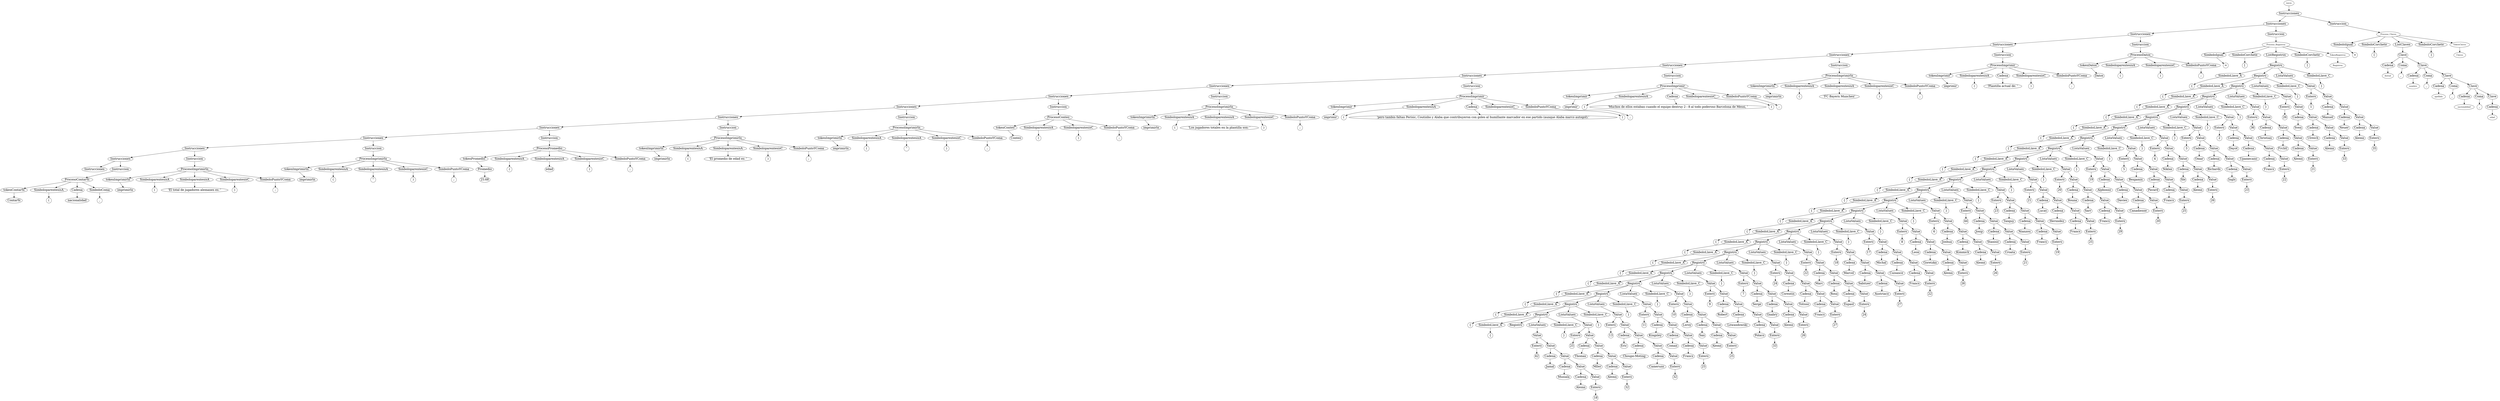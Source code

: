 digraph Arbol{
{
node [margin=0 fontsize=20 width=0.5 style=filleed]
Instrucciones0[label="Instrucciones"]
Instrucciones1[label="Instrucciones"]
Instruccion1[label="Instruccion"]
Simboloigual0[label="SimboloIgual"]
igual0[label="="]
SimboloCorchete0[label="SimboloCorchete"]
CorcheteA0[label="["]
ListClaves0[label="ListClaves"]
Clave0[label="Clave"]
Cadena0[label="Cadena"]
SimboloComa0[label="Coma"]
Coma0[label=","]
Clave1[label="Clave"]
Cadena1[label="Cadena"]
SimboloComa1[label="Coma"]
Coma1[label=","]
Clave2[label="Clave"]
Cadena2[label="Cadena"]
SimboloComa2[label="Coma"]
Coma2[label=","]
Clave3[label="Clave"]
Cadena3[label="Cadena"]
SimboloComa3[label="Coma"]
Coma3[label=","]
Clave4[label="Clave"]
Cadena4[label="Cadena"]
SimboloCorchete1[label="SimboloCorchete"]
CorcheteC1[label="]"]
Instrucciones2[label="Instrucciones"]
Instruccion2[label="Instruccion"]
Simboloigual1[label="SimboloIgual"]
igual1[label="="]
SimboloCorchete2[label="SimboloCorchete"]
CorcheteA2[label="["]
ListRegistros0[label="ListRegistros"]
Registro0[label="Registro"]
SimbolollaveA0[label="SimboloLlave_A"]
llaveA0[label="{"]
Registro1[label="Registro"]
listValues0[label="ListaValues"]
Value0[label="Value"]
Entero0[label="Entero"]
NumE0[label="1"]
Value1[label="Value"]
Cadena5[label="Cadena"]
CadenaTexto5[label="Manuel"]
Value2[label="Value"]
Cadena6[label="Cadena"]
CadenaTexto6[label="Neuer"]
Value3[label="Value"]
Cadena7[label="Cadena"]
CadenaTexto7[label="Alemn"]
Value4[label="Value"]
Entero1[label="Entero"]
NumE1[label="35"]
SimbolollaveC1[label="SimboloLlave_C"]
llaveC1[label="}"]
SimbolollaveA2[label="SimboloLlave_A"]
llaveA2[label="{"]
Registro2[label="Registro"]
listValues1[label="ListaValues"]
Value5[label="Value"]
Entero2[label="Entero"]
NumE2[label="26"]
Value6[label="Value"]
Cadena8[label="Cadena"]
CadenaTexto8[label="Sven"]
Value7[label="Value"]
Cadena9[label="Cadena"]
CadenaTexto9[label="Ulreich"]
Value8[label="Value"]
Cadena10[label="Cadena"]
CadenaTexto10[label="Alemn"]
Value9[label="Value"]
Entero3[label="Entero"]
NumE3[label="33"]
SimbolollaveC3[label="SimboloLlave_C"]
llaveC3[label="}"]
SimbolollaveA4[label="SimboloLlave_A"]
llaveA4[label="{"]
Registro3[label="Registro"]
listValues2[label="ListaValues"]
Value10[label="Value"]
Entero4[label="Entero"]
NumE4[label="36"]
Value11[label="Value"]
Cadena11[label="Cadena"]
CadenaTexto11[label="Christian"]
Value12[label="Value"]
Cadena12[label="Cadena"]
CadenaTexto12[label="Frchtl"]
Value13[label="Value"]
Cadena13[label="Cadena"]
CadenaTexto13[label="Alemn"]
Value14[label="Value"]
Entero5[label="Entero"]
NumE5[label="21"]
SimbolollaveC5[label="SimboloLlave_C"]
llaveC5[label="}"]
SimbolollaveA6[label="SimboloLlave_A"]
llaveA6[label="{"]
Registro4[label="Registro"]
listValues3[label="ListaValues"]
Value15[label="Value"]
Entero6[label="Entero"]
NumE6[label="2"]
Value16[label="Value"]
Cadena14[label="Cadena"]
CadenaTexto14[label="Dayot"]
Value17[label="Value"]
Cadena15[label="Cadena"]
CadenaTexto15[label="Upamecano"]
Value18[label="Value"]
Cadena16[label="Cadena"]
CadenaTexto16[label="Francs"]
Value19[label="Value"]
Entero7[label="Entero"]
NumE7[label="22"]
SimbolollaveC7[label="SimboloLlave_C"]
llaveC7[label="}"]
SimbolollaveA8[label="SimboloLlave_A"]
llaveA8[label="{"]
Registro5[label="Registro"]
listValues4[label="ListaValues"]
Value20[label="Value"]
Entero8[label="Entero"]
NumE8[label="3"]
Value21[label="Value"]
Cadena17[label="Cadena"]
CadenaTexto17[label="Omar"]
Value22[label="Value"]
Cadena18[label="Cadena"]
CadenaTexto18[label="Richards"]
Value23[label="Value"]
Cadena19[label="Cadena"]
CadenaTexto19[label="Ingls"]
Value24[label="Value"]
Entero9[label="Entero"]
NumE9[label="23"]
SimbolollaveC9[label="SimboloLlave_C"]
llaveC9[label="}"]
SimbolollaveA10[label="SimboloLlave_A"]
llaveA10[label="{"]
Registro6[label="Registro"]
listValues5[label="ListaValues"]
Value25[label="Value"]
Entero10[label="Entero"]
NumE10[label="4"]
Value26[label="Value"]
Cadena20[label="Cadena"]
CadenaTexto20[label="Niklas"]
Value27[label="Value"]
Cadena21[label="Cadena"]
CadenaTexto21[label="Sle"]
Value28[label="Value"]
Cadena22[label="Cadena"]
CadenaTexto22[label="Alemn"]
Value29[label="Value"]
Entero11[label="Entero"]
NumE11[label="26"]
SimbolollaveC11[label="SimboloLlave_C"]
llaveC11[label="}"]
SimbolollaveA12[label="SimboloLlave_A"]
llaveA12[label="{"]
Registro7[label="Registro"]
listValues6[label="ListaValues"]
Value30[label="Value"]
Entero12[label="Entero"]
NumE12[label="5"]
Value31[label="Value"]
Cadena23[label="Cadena"]
CadenaTexto23[label="Benjamin"]
Value32[label="Value"]
Cadena24[label="Cadena"]
CadenaTexto24[label="Pavard"]
Value33[label="Value"]
Cadena25[label="Cadena"]
CadenaTexto25[label="Francs"]
Value34[label="Value"]
Entero13[label="Entero"]
NumE13[label="25"]
SimbolollaveC13[label="SimboloLlave_C"]
llaveC13[label="}"]
SimbolollaveA14[label="SimboloLlave_A"]
llaveA14[label="{"]
Registro8[label="Registro"]
listValues7[label="ListaValues"]
Value35[label="Value"]
Entero14[label="Entero"]
NumE14[label="19"]
Value36[label="Value"]
Cadena26[label="Cadena"]
CadenaTexto26[label="Alphonso"]
Value37[label="Value"]
Cadena27[label="Cadena"]
CadenaTexto27[label="Davies"]
Value38[label="Value"]
Cadena28[label="Cadena"]
CadenaTexto28[label="Canadiense"]
Value39[label="Value"]
Entero15[label="Entero"]
NumE15[label="20"]
SimbolollaveC15[label="SimboloLlave_C"]
llaveC15[label="}"]
SimbolollaveA16[label="SimboloLlave_A"]
llaveA16[label="{"]
Registro9[label="Registro"]
listValues8[label="ListaValues"]
Value40[label="Value"]
Entero16[label="Entero"]
NumE16[label="20"]
Value41[label="Value"]
Cadena29[label="Cadena"]
CadenaTexto29[label="Bouna"]
Value42[label="Value"]
Cadena30[label="Cadena"]
CadenaTexto30[label="Sarr"]
Value43[label="Value"]
Cadena31[label="Cadena"]
CadenaTexto31[label="Francs"]
Value44[label="Value"]
Entero17[label="Entero"]
NumE17[label="29"]
SimbolollaveC17[label="SimboloLlave_C"]
llaveC17[label="}"]
SimbolollaveA18[label="SimboloLlave_A"]
llaveA18[label="{"]
Registro10[label="Registro"]
listValues9[label="ListaValues"]
Value45[label="Value"]
Entero18[label="Entero"]
NumE18[label="21"]
Value46[label="Value"]
Cadena32[label="Cadena"]
CadenaTexto32[label="Lucas"]
Value47[label="Value"]
Cadena33[label="Cadena"]
CadenaTexto33[label="Hernndez"]
Value48[label="Value"]
Cadena34[label="Cadena"]
CadenaTexto34[label="Francs"]
Value49[label="Value"]
Entero19[label="Entero"]
NumE19[label="25"]
SimbolollaveC19[label="SimboloLlave_C"]
llaveC19[label="}"]
SimbolollaveA20[label="SimboloLlave_A"]
llaveA20[label="{"]
Registro11[label="Registro"]
listValues10[label="ListaValues"]
Value50[label="Value"]
Entero20[label="Entero"]
NumE20[label="23"]
Value51[label="Value"]
Cadena35[label="Cadena"]
CadenaTexto35[label="Tanguy"]
Value52[label="Value"]
Cadena36[label="Cadena"]
CadenaTexto36[label="Nianzou"]
Value53[label="Value"]
Cadena37[label="Cadena"]
CadenaTexto37[label="Francs"]
Value54[label="Value"]
Entero21[label="Entero"]
NumE21[label="19"]
SimbolollaveC21[label="SimboloLlave_C"]
llaveC21[label="}"]
SimbolollaveA22[label="SimboloLlave_A"]
llaveA22[label="{"]
Registro12[label="Registro"]
listValues11[label="ListaValues"]
Value55[label="Value"]
Entero22[label="Entero"]
NumE22[label="44"]
Value56[label="Value"]
Cadena38[label="Cadena"]
CadenaTexto38[label="Josip"]
Value57[label="Value"]
Cadena39[label="Cadena"]
CadenaTexto39[label="Stanisic"]
Value58[label="Value"]
Cadena40[label="Cadena"]
CadenaTexto40[label="Croata"]
Value59[label="Value"]
Entero23[label="Entero"]
NumE23[label="21"]
SimbolollaveC23[label="SimboloLlave_C"]
llaveC23[label="}"]
SimbolollaveA24[label="SimboloLlave_A"]
llaveA24[label="{"]
Registro13[label="Registro"]
listValues12[label="ListaValues"]
Value60[label="Value"]
Entero24[label="Entero"]
NumE24[label="6"]
Value61[label="Value"]
Cadena41[label="Cadena"]
CadenaTexto41[label="Joshua"]
Value62[label="Value"]
Cadena42[label="Cadena"]
CadenaTexto42[label="Kimmich"]
Value63[label="Value"]
Cadena43[label="Cadena"]
CadenaTexto43[label="Alemn"]
Value64[label="Value"]
Entero25[label="Entero"]
NumE25[label="26"]
SimbolollaveC25[label="SimboloLlave_C"]
llaveC25[label="}"]
SimbolollaveA26[label="SimboloLlave_A"]
llaveA26[label="{"]
Registro14[label="Registro"]
listValues13[label="ListaValues"]
Value65[label="Value"]
Entero26[label="Entero"]
NumE26[label="8"]
Value66[label="Value"]
Cadena44[label="Cadena"]
CadenaTexto44[label="Leon"]
Value67[label="Value"]
Cadena45[label="Cadena"]
CadenaTexto45[label="Goretzka"]
Value68[label="Value"]
Cadena46[label="Cadena"]
CadenaTexto46[label="Alemn"]
Value69[label="Value"]
Entero27[label="Entero"]
NumE27[label="26"]
SimbolollaveC27[label="SimboloLlave_C"]
llaveC27[label="}"]
SimbolollaveA28[label="SimboloLlave_A"]
llaveA28[label="{"]
Registro15[label="Registro"]
listValues14[label="ListaValues"]
Value70[label="Value"]
Entero28[label="Entero"]
NumE28[label="17"]
Value71[label="Value"]
Cadena47[label="Cadena"]
CadenaTexto47[label="Michal"]
Value72[label="Value"]
Cadena48[label="Cadena"]
CadenaTexto48[label="Cuisance"]
Value73[label="Value"]
Cadena49[label="Cadena"]
CadenaTexto49[label="Francs"]
Value74[label="Value"]
Entero29[label="Entero"]
NumE29[label="22"]
SimbolollaveC29[label="SimboloLlave_C"]
llaveC29[label="}"]
SimbolollaveA30[label="SimboloLlave_A"]
llaveA30[label="{"]
Registro16[label="Registro"]
listValues15[label="ListaValues"]
Value75[label="Value"]
Entero30[label="Entero"]
NumE30[label="18"]
Value76[label="Value"]
Cadena50[label="Cadena"]
CadenaTexto50[label="Marcel"]
Value77[label="Value"]
Cadena51[label="Cadena"]
CadenaTexto51[label="Sabitzer"]
Value78[label="Value"]
Cadena52[label="Cadena"]
CadenaTexto52[label="Austriaco"]
Value79[label="Value"]
Entero31[label="Entero"]
NumE31[label="27"]
SimbolollaveC31[label="SimboloLlave_C"]
llaveC31[label="}"]
SimbolollaveA32[label="SimboloLlave_A"]
llaveA32[label="{"]
Registro17[label="Registro"]
listValues16[label="ListaValues"]
Value80[label="Value"]
Entero32[label="Entero"]
NumE32[label="22"]
Value81[label="Value"]
Cadena53[label="Cadena"]
CadenaTexto53[label="Marc"]
Value82[label="Value"]
Cadena54[label="Cadena"]
CadenaTexto54[label="Rosa"]
Value83[label="Value"]
Cadena55[label="Cadena"]
CadenaTexto55[label="Espaol"]
Value84[label="Value"]
Entero33[label="Entero"]
NumE33[label="24"]
SimbolollaveC33[label="SimboloLlave_C"]
llaveC33[label="}"]
SimbolollaveA34[label="SimboloLlave_A"]
llaveA34[label="{"]
Registro18[label="Registro"]
listValues17[label="ListaValues"]
Value85[label="Value"]
Entero34[label="Entero"]
NumE34[label="24"]
Value86[label="Value"]
Cadena56[label="Cadena"]
CadenaTexto56[label="Corentin"]
Value87[label="Value"]
Cadena57[label="Cadena"]
CadenaTexto57[label="Tolisso"]
Value88[label="Value"]
Cadena58[label="Cadena"]
CadenaTexto58[label="Francs"]
Value89[label="Value"]
Entero35[label="Entero"]
NumE35[label="27"]
SimbolollaveC35[label="SimboloLlave_C"]
llaveC35[label="}"]
SimbolollaveA36[label="SimboloLlave_A"]
llaveA36[label="{"]
Registro19[label="Registro"]
listValues18[label="ListaValues"]
Value90[label="Value"]
Entero36[label="Entero"]
NumE36[label="7"]
Value91[label="Value"]
Cadena59[label="Cadena"]
CadenaTexto59[label="Serge"]
Value92[label="Value"]
Cadena60[label="Cadena"]
CadenaTexto60[label="Gnabry"]
Value93[label="Value"]
Cadena61[label="Cadena"]
CadenaTexto61[label="Alemn"]
Value94[label="Value"]
Entero37[label="Entero"]
NumE37[label="26"]
SimbolollaveC37[label="SimboloLlave_C"]
llaveC37[label="}"]
SimbolollaveA38[label="SimboloLlave_A"]
llaveA38[label="{"]
Registro20[label="Registro"]
listValues19[label="ListaValues"]
Value95[label="Value"]
Entero38[label="Entero"]
NumE38[label="9"]
Value96[label="Value"]
Cadena62[label="Cadena"]
CadenaTexto62[label="Robert"]
Value97[label="Value"]
Cadena63[label="Cadena"]
CadenaTexto63[label="Lewandowski"]
Value98[label="Value"]
Cadena64[label="Cadena"]
CadenaTexto64[label="Polaco"]
Value99[label="Value"]
Entero39[label="Entero"]
NumE39[label="33"]
SimbolollaveC39[label="SimboloLlave_C"]
llaveC39[label="}"]
SimbolollaveA40[label="SimboloLlave_A"]
llaveA40[label="{"]
Registro21[label="Registro"]
listValues20[label="ListaValues"]
Value100[label="Value"]
Entero40[label="Entero"]
NumE40[label="10"]
Value101[label="Value"]
Cadena65[label="Cadena"]
CadenaTexto65[label="Leroy"]
Value102[label="Value"]
Cadena66[label="Cadena"]
CadenaTexto66[label="San"]
Value103[label="Value"]
Cadena67[label="Cadena"]
CadenaTexto67[label="Alemn"]
Value104[label="Value"]
Entero41[label="Entero"]
NumE41[label="25"]
SimbolollaveC41[label="SimboloLlave_C"]
llaveC41[label="}"]
SimbolollaveA42[label="SimboloLlave_A"]
llaveA42[label="{"]
Registro22[label="Registro"]
listValues21[label="ListaValues"]
Value105[label="Value"]
Entero42[label="Entero"]
NumE42[label="11"]
Value106[label="Value"]
Cadena68[label="Cadena"]
CadenaTexto68[label="Kingsley"]
Value107[label="Value"]
Cadena69[label="Cadena"]
CadenaTexto69[label="Coman"]
Value108[label="Value"]
Cadena70[label="Cadena"]
CadenaTexto70[label="Francs"]
Value109[label="Value"]
Entero43[label="Entero"]
NumE43[label="25"]
SimbolollaveC43[label="SimboloLlave_C"]
llaveC43[label="}"]
SimbolollaveA44[label="SimboloLlave_A"]
llaveA44[label="{"]
Registro23[label="Registro"]
listValues22[label="ListaValues"]
Value110[label="Value"]
Entero44[label="Entero"]
NumE44[label="13"]
Value111[label="Value"]
Cadena71[label="Cadena"]
CadenaTexto71[label="Eric"]
Value112[label="Value"]
Cadena72[label="Cadena"]
CadenaTexto72[label="Choupo-Moting"]
Value113[label="Value"]
Cadena73[label="Cadena"]
CadenaTexto73[label="Cameruns"]
Value114[label="Value"]
Entero45[label="Entero"]
NumE45[label="32"]
SimbolollaveC45[label="SimboloLlave_C"]
llaveC45[label="}"]
SimbolollaveA46[label="SimboloLlave_A"]
llaveA46[label="{"]
Registro24[label="Registro"]
listValues23[label="ListaValues"]
Value115[label="Value"]
Entero46[label="Entero"]
NumE46[label="25"]
Value116[label="Value"]
Cadena74[label="Cadena"]
CadenaTexto74[label="Thomas"]
Value117[label="Value"]
Cadena75[label="Cadena"]
CadenaTexto75[label="Mller"]
Value118[label="Value"]
Cadena76[label="Cadena"]
CadenaTexto76[label="Alemn"]
Value119[label="Value"]
Entero47[label="Entero"]
NumE47[label="32"]
SimbolollaveC47[label="SimboloLlave_C"]
llaveC47[label="}"]
SimbolollaveA48[label="SimboloLlave_A"]
llaveA48[label="{"]
Registro25[label="Registro"]
listValues24[label="ListaValues"]
Value120[label="Value"]
Entero48[label="Entero"]
NumE48[label="42"]
Value121[label="Value"]
Cadena77[label="Cadena"]
CadenaTexto77[label="Jamal"]
Value122[label="Value"]
Cadena78[label="Cadena"]
CadenaTexto78[label="Musiala"]
Value123[label="Value"]
Cadena79[label="Cadena"]
CadenaTexto79[label="Alemn"]
Value124[label="Value"]
Entero49[label="Entero"]
NumE49[label="18"]
SimbolollaveC49[label="SimboloLlave_C"]
llaveC49[label="}"]
SimboloCorchete3[label="SimboloCorchete"]
CorcheteC3[label="]"]
Instrucciones3[label="Instrucciones"]
Instruccion3[label="Instruccion"]
ProcesoDatos0[label="ProcesoDatos"]
tokenDatos0[label="tokenDatos"]
Datos0[label="Datos"]
SimboloparentesisA0[label="SimboloparentesisA"]
parentesisA0[label="("]
SimboloparentesisC1[label="SimboloparentesisC"]
parentesisC1[label=")"]
SimboloPuntoyComa2[label="SimboloPuntoYComa"]
puntoYComa2[label=";"]
Instrucciones4[label="Instrucciones"]
Instruccion4[label="Instruccion"]
ProcesoImprimir1[label="ProcesoImprimir"]
tokenImprimir1[label="tokenImprimir"]
imprimir1[label="imprimir"]
SimboloparentesisA2[label="SimboloparentesisA"]
parentesisA2[label="("]
Cadena80[label="Cadena"]
CadenaText80[label="'Plantilla actual de: '"]
SimboloparentesisC3[label="SimboloparentesisC"]
parentesisC3[label=")"]
SimboloPuntoyComa3[label="SimboloPuntoYComa"]
puntoYComa3[label=";"]
Instrucciones5[label="Instrucciones"]
Instruccion5[label="Instruccion"]
ProcesoImprimirln2[label="ProcesoImprimirln"]
tokenImprimirln2[label="tokenImprimirln"]
imprimirln2[label="imprimirln"]
SimboloparentesisA4[label="SimboloparentesisA"]
parentesisA4[label="("]
Cadena81[label="SimboloparentesisA"]
CadenaText81[label="'FC Bayern Munchen'"]
SimboloparentesisC5[label="SimboloparentesisC"]
parentesisC5[label=")"]
SimboloPuntoyComa4[label="SimboloPuntoYComa"]
puntoYComa4[label=";"]
Instrucciones6[label="Instrucciones"]
Instruccion6[label="Instruccion"]
ProcesoImprimir3[label="ProcesoImprimir"]
tokenImprimir3[label="tokenImprimir"]
imprimir3[label="imprimir"]
SimboloparentesisA6[label="SimboloparentesisA"]
parentesisA6[label="("]
Cadena82[label="Cadena"]
CadenaText82[label="'Muchos de ellos estaban cuando el equipo destruy 2 - 8 al todo poderoso Barcelona de Messi, '"]
SimboloparentesisC7[label="SimboloparentesisC"]
parentesisC7[label=")"]
SimboloPuntoyComa5[label="SimboloPuntoYComa"]
puntoYComa5[label=";"]
Instrucciones7[label="Instrucciones"]
Instruccion7[label="Instruccion"]
ProcesoImprimir4[label="ProcesoImprimir"]
tokenImprimir4[label="tokenImprimir"]
imprimir4[label="imprimir"]
SimboloparentesisA8[label="SimboloparentesisA"]
parentesisA8[label="("]
Cadena83[label="Cadena"]
CadenaText83[label="'pero tambin faltan Perisic, Coutinho y Alaba que contribuyeron con goles al humillante marcador en ese partido (aunque Alaba marco autogol).'"]
SimboloparentesisC9[label="SimboloparentesisC"]
parentesisC9[label=")"]
SimboloPuntoyComa6[label="SimboloPuntoYComa"]
puntoYComa6[label=";"]
Instrucciones8[label="Instrucciones"]
Instruccion8[label="Instruccion"]
ProcesoImprimirln5[label="ProcesoImprimirln"]
tokenImprimirln5[label="tokenImprimirln"]
imprimirln5[label="imprimirln"]
SimboloparentesisA10[label="SimboloparentesisA"]
parentesisA10[label="("]
Cadena84[label="SimboloparentesisA"]
CadenaText84[label="'Los jugadores totales en la plantilla son: '"]
SimboloparentesisC11[label="SimboloparentesisC"]
parentesisC11[label=")"]
SimboloPuntoyComa7[label="SimboloPuntoYComa"]
puntoYComa7[label=";"]
Instrucciones9[label="Instrucciones"]
Instruccion9[label="Instruccion"]
ProcesoConteo6[label="ProcesoConteo"]
tokenConteo6[label="tokenConteo"]
Conteo6[label="Conteo"]
SimboloparentesisA12[label="SimboloparentesisA"]
parentesisA12[label="("]
SimboloparentesisC13[label="SimboloparentesisC"]
parentesisC13[label=")"]
SimboloPuntoyComa8[label="SimboloPuntoYComa"]
puntoYComa8[label=";"]
Instrucciones10[label="Instrucciones"]
Instruccion10[label="Instruccion"]
ProcesoImprimirln7[label="ProcesoImprimirln"]
tokenImprimirln7[label="tokenImprimirln"]
imprimirln7[label="imprimirln"]
SimboloparentesisA14[label="SimboloparentesisA"]
parentesisA14[label="("]
Cadena85[label="SimboloparentesisA"]
CadenaText85[label="''"]
SimboloparentesisC15[label="SimboloparentesisC"]
parentesisC15[label=")"]
SimboloPuntoyComa9[label="SimboloPuntoYComa"]
puntoYComa9[label=";"]
Instrucciones11[label="Instrucciones"]
Instruccion11[label="Instruccion"]
ProcesoImprimirln8[label="ProcesoImprimirln"]
tokenImprimirln8[label="tokenImprimirln"]
imprimirln8[label="imprimirln"]
SimboloparentesisA16[label="SimboloparentesisA"]
parentesisA16[label="("]
Cadena86[label="SimboloparentesisA"]
CadenaText86[label="'El promedio de edad es: '"]
SimboloparentesisC17[label="SimboloparentesisC"]
parentesisC17[label=")"]
SimboloPuntoyComa10[label="SimboloPuntoYComa"]
puntoYComa10[label=";"]
Instrucciones12[label="Instrucciones"]
Instruccion12[label="Instruccion"]
ProcesoPromedio9[label="ProcesoPromedio"]
tokenPromedio9[label="tokenPromedio"]
Promedio9[label="Promedio"]
SimboloparentesisA18[label="SimboloparentesisA"]
parentesisA18[label="("]
Cadena87[label="SimboloparentesisA"]
CadenaText87[label="edad"]
SimboloparentesisC19[label="SimboloparentesisC"]
parentesisC19[label=")"]
SimboloPuntoyComa11[label="SimboloPuntoYComa"]
puntoYComa11[label=";"]
PromedioCampo0[label="25.68"]
Instrucciones13[label="Instrucciones"]
Instruccion13[label="Instruccion"]
ProcesoImprimirln10[label="ProcesoImprimirln"]
tokenImprimirln10[label="tokenImprimirln"]
imprimirln10[label="imprimirln"]
SimboloparentesisA20[label="SimboloparentesisA"]
parentesisA20[label="("]
Cadena88[label="SimboloparentesisA"]
CadenaText88[label="''"]
SimboloparentesisC21[label="SimboloparentesisC"]
parentesisC21[label=")"]
SimboloPuntoyComa12[label="SimboloPuntoYComa"]
puntoYComa12[label=";"]
Instrucciones14[label="Instrucciones"]
Instruccion14[label="Instruccion"]
ProcesoImprimirln11[label="ProcesoImprimirln"]
tokenImprimirln11[label="tokenImprimirln"]
imprimirln11[label="imprimirln"]
SimboloparentesisA22[label="SimboloparentesisA"]
parentesisA22[label="("]
Cadena89[label="SimboloparentesisA"]
CadenaText89[label="'El total de jugadores alemanes es: '"]
SimboloparentesisC23[label="SimboloparentesisC"]
parentesisC23[label=")"]
SimboloPuntoyComa13[label="SimboloPuntoYComa"]
puntoYComa13[label=";"]
Instrucciones15[label="Instrucciones"]
Instruccion15[label="Instruccion"]
ProcesoContarSi12[label="ProcesoContarSi"]
tokenContarSi12[label="tokenContarSi"]
ContarSi12[label="ContarSi"]
SimboloparentesisA24[label="SimboloparentesisA"]
parentesisA24[label="("]
Cadena90[label="Cadena"]
CadenaText90[label="nacionalidad"]
SimboloComa4[label="SimboloComa"]
Coma4[label=","]
}inicio->Instrucciones0
Instrucciones0-> Instruccion1
Instruccion1->Proceso_Claves
Proceso_Claves-> TokenClaves
TokenClaves-> Claves
Proceso_Claves-> Simboloigual0
Simboloigual0->igual0
Proceso_Claves-> SimboloCorchete0->CorcheteA0
Proceso_Claves-> ListClaves0
ListClaves0->Clave0
Clave0->Cadena0->dorsal
Clave0-> SimboloComa0-> Coma0
Clave0->Clave1
Clave1->Cadena1->nombre
Clave1-> SimboloComa1-> Coma1
Clave1->Clave2
Clave2->Cadena2->apellido
Clave2-> SimboloComa2-> Coma2
Clave2->Clave3
Clave3->Cadena3->nacionalidad
Clave3-> SimboloComa3-> Coma3
Clave3->Clave4
Clave4->Cadena4->edad
Proceso_Claves-> SimboloCorchete1->CorcheteC1
Instrucciones0-> Instrucciones1
Instrucciones1-> Instruccion2
Instruccion2->Proceso_Registros
Proceso_Registros-> TokenRegistros
TokenRegistros-> Registros
Proceso_Registros-> Simboloigual1
Simboloigual1->igual1
Proceso_Registros-> SimboloCorchete2->CorcheteA2
Proceso_Registros-> ListRegistros0
ListRegistros0->Registro0
Registro0->SimbolollaveA0->llaveA0
Registro0->listValues0->Value0
Value0->Entero0->NumE0
Value0-> Value1
Value1->Cadena5->CadenaTexto5
Value1-> Value2
Value2->Cadena6->CadenaTexto6
Value2-> Value3
Value3->Cadena7->CadenaTexto7
Value3-> Value4
Value4->Entero1->NumE1
Registro0->SimbolollaveC1->llaveC1
Registro0-> Registro1
Registro1->SimbolollaveA2->llaveA2
Registro1->listValues1->Value5
Value5->Entero2->NumE2
Value5-> Value6
Value6->Cadena8->CadenaTexto8
Value6-> Value7
Value7->Cadena9->CadenaTexto9
Value7-> Value8
Value8->Cadena10->CadenaTexto10
Value8-> Value9
Value9->Entero3->NumE3
Registro1->SimbolollaveC3->llaveC3
Registro1-> Registro2
Registro2->SimbolollaveA4->llaveA4
Registro2->listValues2->Value10
Value10->Entero4->NumE4
Value10-> Value11
Value11->Cadena11->CadenaTexto11
Value11-> Value12
Value12->Cadena12->CadenaTexto12
Value12-> Value13
Value13->Cadena13->CadenaTexto13
Value13-> Value14
Value14->Entero5->NumE5
Registro2->SimbolollaveC5->llaveC5
Registro2-> Registro3
Registro3->SimbolollaveA6->llaveA6
Registro3->listValues3->Value15
Value15->Entero6->NumE6
Value15-> Value16
Value16->Cadena14->CadenaTexto14
Value16-> Value17
Value17->Cadena15->CadenaTexto15
Value17-> Value18
Value18->Cadena16->CadenaTexto16
Value18-> Value19
Value19->Entero7->NumE7
Registro3->SimbolollaveC7->llaveC7
Registro3-> Registro4
Registro4->SimbolollaveA8->llaveA8
Registro4->listValues4->Value20
Value20->Entero8->NumE8
Value20-> Value21
Value21->Cadena17->CadenaTexto17
Value21-> Value22
Value22->Cadena18->CadenaTexto18
Value22-> Value23
Value23->Cadena19->CadenaTexto19
Value23-> Value24
Value24->Entero9->NumE9
Registro4->SimbolollaveC9->llaveC9
Registro4-> Registro5
Registro5->SimbolollaveA10->llaveA10
Registro5->listValues5->Value25
Value25->Entero10->NumE10
Value25-> Value26
Value26->Cadena20->CadenaTexto20
Value26-> Value27
Value27->Cadena21->CadenaTexto21
Value27-> Value28
Value28->Cadena22->CadenaTexto22
Value28-> Value29
Value29->Entero11->NumE11
Registro5->SimbolollaveC11->llaveC11
Registro5-> Registro6
Registro6->SimbolollaveA12->llaveA12
Registro6->listValues6->Value30
Value30->Entero12->NumE12
Value30-> Value31
Value31->Cadena23->CadenaTexto23
Value31-> Value32
Value32->Cadena24->CadenaTexto24
Value32-> Value33
Value33->Cadena25->CadenaTexto25
Value33-> Value34
Value34->Entero13->NumE13
Registro6->SimbolollaveC13->llaveC13
Registro6-> Registro7
Registro7->SimbolollaveA14->llaveA14
Registro7->listValues7->Value35
Value35->Entero14->NumE14
Value35-> Value36
Value36->Cadena26->CadenaTexto26
Value36-> Value37
Value37->Cadena27->CadenaTexto27
Value37-> Value38
Value38->Cadena28->CadenaTexto28
Value38-> Value39
Value39->Entero15->NumE15
Registro7->SimbolollaveC15->llaveC15
Registro7-> Registro8
Registro8->SimbolollaveA16->llaveA16
Registro8->listValues8->Value40
Value40->Entero16->NumE16
Value40-> Value41
Value41->Cadena29->CadenaTexto29
Value41-> Value42
Value42->Cadena30->CadenaTexto30
Value42-> Value43
Value43->Cadena31->CadenaTexto31
Value43-> Value44
Value44->Entero17->NumE17
Registro8->SimbolollaveC17->llaveC17
Registro8-> Registro9
Registro9->SimbolollaveA18->llaveA18
Registro9->listValues9->Value45
Value45->Entero18->NumE18
Value45-> Value46
Value46->Cadena32->CadenaTexto32
Value46-> Value47
Value47->Cadena33->CadenaTexto33
Value47-> Value48
Value48->Cadena34->CadenaTexto34
Value48-> Value49
Value49->Entero19->NumE19
Registro9->SimbolollaveC19->llaveC19
Registro9-> Registro10
Registro10->SimbolollaveA20->llaveA20
Registro10->listValues10->Value50
Value50->Entero20->NumE20
Value50-> Value51
Value51->Cadena35->CadenaTexto35
Value51-> Value52
Value52->Cadena36->CadenaTexto36
Value52-> Value53
Value53->Cadena37->CadenaTexto37
Value53-> Value54
Value54->Entero21->NumE21
Registro10->SimbolollaveC21->llaveC21
Registro10-> Registro11
Registro11->SimbolollaveA22->llaveA22
Registro11->listValues11->Value55
Value55->Entero22->NumE22
Value55-> Value56
Value56->Cadena38->CadenaTexto38
Value56-> Value57
Value57->Cadena39->CadenaTexto39
Value57-> Value58
Value58->Cadena40->CadenaTexto40
Value58-> Value59
Value59->Entero23->NumE23
Registro11->SimbolollaveC23->llaveC23
Registro11-> Registro12
Registro12->SimbolollaveA24->llaveA24
Registro12->listValues12->Value60
Value60->Entero24->NumE24
Value60-> Value61
Value61->Cadena41->CadenaTexto41
Value61-> Value62
Value62->Cadena42->CadenaTexto42
Value62-> Value63
Value63->Cadena43->CadenaTexto43
Value63-> Value64
Value64->Entero25->NumE25
Registro12->SimbolollaveC25->llaveC25
Registro12-> Registro13
Registro13->SimbolollaveA26->llaveA26
Registro13->listValues13->Value65
Value65->Entero26->NumE26
Value65-> Value66
Value66->Cadena44->CadenaTexto44
Value66-> Value67
Value67->Cadena45->CadenaTexto45
Value67-> Value68
Value68->Cadena46->CadenaTexto46
Value68-> Value69
Value69->Entero27->NumE27
Registro13->SimbolollaveC27->llaveC27
Registro13-> Registro14
Registro14->SimbolollaveA28->llaveA28
Registro14->listValues14->Value70
Value70->Entero28->NumE28
Value70-> Value71
Value71->Cadena47->CadenaTexto47
Value71-> Value72
Value72->Cadena48->CadenaTexto48
Value72-> Value73
Value73->Cadena49->CadenaTexto49
Value73-> Value74
Value74->Entero29->NumE29
Registro14->SimbolollaveC29->llaveC29
Registro14-> Registro15
Registro15->SimbolollaveA30->llaveA30
Registro15->listValues15->Value75
Value75->Entero30->NumE30
Value75-> Value76
Value76->Cadena50->CadenaTexto50
Value76-> Value77
Value77->Cadena51->CadenaTexto51
Value77-> Value78
Value78->Cadena52->CadenaTexto52
Value78-> Value79
Value79->Entero31->NumE31
Registro15->SimbolollaveC31->llaveC31
Registro15-> Registro16
Registro16->SimbolollaveA32->llaveA32
Registro16->listValues16->Value80
Value80->Entero32->NumE32
Value80-> Value81
Value81->Cadena53->CadenaTexto53
Value81-> Value82
Value82->Cadena54->CadenaTexto54
Value82-> Value83
Value83->Cadena55->CadenaTexto55
Value83-> Value84
Value84->Entero33->NumE33
Registro16->SimbolollaveC33->llaveC33
Registro16-> Registro17
Registro17->SimbolollaveA34->llaveA34
Registro17->listValues17->Value85
Value85->Entero34->NumE34
Value85-> Value86
Value86->Cadena56->CadenaTexto56
Value86-> Value87
Value87->Cadena57->CadenaTexto57
Value87-> Value88
Value88->Cadena58->CadenaTexto58
Value88-> Value89
Value89->Entero35->NumE35
Registro17->SimbolollaveC35->llaveC35
Registro17-> Registro18
Registro18->SimbolollaveA36->llaveA36
Registro18->listValues18->Value90
Value90->Entero36->NumE36
Value90-> Value91
Value91->Cadena59->CadenaTexto59
Value91-> Value92
Value92->Cadena60->CadenaTexto60
Value92-> Value93
Value93->Cadena61->CadenaTexto61
Value93-> Value94
Value94->Entero37->NumE37
Registro18->SimbolollaveC37->llaveC37
Registro18-> Registro19
Registro19->SimbolollaveA38->llaveA38
Registro19->listValues19->Value95
Value95->Entero38->NumE38
Value95-> Value96
Value96->Cadena62->CadenaTexto62
Value96-> Value97
Value97->Cadena63->CadenaTexto63
Value97-> Value98
Value98->Cadena64->CadenaTexto64
Value98-> Value99
Value99->Entero39->NumE39
Registro19->SimbolollaveC39->llaveC39
Registro19-> Registro20
Registro20->SimbolollaveA40->llaveA40
Registro20->listValues20->Value100
Value100->Entero40->NumE40
Value100-> Value101
Value101->Cadena65->CadenaTexto65
Value101-> Value102
Value102->Cadena66->CadenaTexto66
Value102-> Value103
Value103->Cadena67->CadenaTexto67
Value103-> Value104
Value104->Entero41->NumE41
Registro20->SimbolollaveC41->llaveC41
Registro20-> Registro21
Registro21->SimbolollaveA42->llaveA42
Registro21->listValues21->Value105
Value105->Entero42->NumE42
Value105-> Value106
Value106->Cadena68->CadenaTexto68
Value106-> Value107
Value107->Cadena69->CadenaTexto69
Value107-> Value108
Value108->Cadena70->CadenaTexto70
Value108-> Value109
Value109->Entero43->NumE43
Registro21->SimbolollaveC43->llaveC43
Registro21-> Registro22
Registro22->SimbolollaveA44->llaveA44
Registro22->listValues22->Value110
Value110->Entero44->NumE44
Value110-> Value111
Value111->Cadena71->CadenaTexto71
Value111-> Value112
Value112->Cadena72->CadenaTexto72
Value112-> Value113
Value113->Cadena73->CadenaTexto73
Value113-> Value114
Value114->Entero45->NumE45
Registro22->SimbolollaveC45->llaveC45
Registro22-> Registro23
Registro23->SimbolollaveA46->llaveA46
Registro23->listValues23->Value115
Value115->Entero46->NumE46
Value115-> Value116
Value116->Cadena74->CadenaTexto74
Value116-> Value117
Value117->Cadena75->CadenaTexto75
Value117-> Value118
Value118->Cadena76->CadenaTexto76
Value118-> Value119
Value119->Entero47->NumE47
Registro23->SimbolollaveC47->llaveC47
Registro23-> Registro24
Registro24->SimbolollaveA48->llaveA48
Registro24->listValues24->Value120
Value120->Entero48->NumE48
Value120-> Value121
Value121->Cadena77->CadenaTexto77
Value121-> Value122
Value122->Cadena78->CadenaTexto78
Value122-> Value123
Value123->Cadena79->CadenaTexto79
Value123-> Value124
Value124->Entero49->NumE49
Registro24->SimbolollaveC49->llaveC49
Registro24-> Registro25
Proceso_Registros-> SimboloCorchete3->CorcheteC3
Instrucciones1-> Instrucciones2
Instrucciones2-> Instruccion3
Instruccion3->ProcesoDatos0
ProcesoDatos0->tokenDatos0->Datos0
ProcesoDatos0->SimboloparentesisA0->parentesisA0
ProcesoDatos0->SimboloparentesisC1->parentesisC1
ProcesoDatos0->SimboloPuntoyComa2->puntoYComa2
Instrucciones2-> Instrucciones3
Instrucciones3-> Instruccion4
Instruccion4->ProcesoImprimir1
ProcesoImprimir1->tokenImprimir1->imprimir1
ProcesoImprimir1->SimboloparentesisA2->parentesisA2
ProcesoImprimir1->Cadena80->CadenaText80
ProcesoImprimir1->SimboloparentesisC3->parentesisC3
ProcesoImprimir1->SimboloPuntoyComa3->puntoYComa3
Instrucciones3-> Instrucciones4
Instrucciones4-> Instruccion5
Instruccion5->ProcesoImprimirln2
ProcesoImprimirln2->tokenImprimirln2->imprimirln2
ProcesoImprimirln2->SimboloparentesisA4->parentesisA4
ProcesoImprimirln2->Cadena81->CadenaText81
ProcesoImprimirln2->SimboloparentesisC5->parentesisC5
ProcesoImprimirln2->SimboloPuntoyComa4->puntoYComa4
Instrucciones4-> Instrucciones5
Instrucciones5-> Instruccion6
Instruccion6->ProcesoImprimir3
ProcesoImprimir3->tokenImprimir3->imprimir3
ProcesoImprimir3->SimboloparentesisA6->parentesisA6
ProcesoImprimir3->Cadena82->CadenaText82
ProcesoImprimir3->SimboloparentesisC7->parentesisC7
ProcesoImprimir3->SimboloPuntoyComa5->puntoYComa5
Instrucciones5-> Instrucciones6
Instrucciones6-> Instruccion7
Instruccion7->ProcesoImprimir4
ProcesoImprimir4->tokenImprimir4->imprimir4
ProcesoImprimir4->SimboloparentesisA8->parentesisA8
ProcesoImprimir4->Cadena83->CadenaText83
ProcesoImprimir4->SimboloparentesisC9->parentesisC9
ProcesoImprimir4->SimboloPuntoyComa6->puntoYComa6
Instrucciones6-> Instrucciones7
Instrucciones7-> Instruccion8
Instruccion8->ProcesoImprimirln5
ProcesoImprimirln5->tokenImprimirln5->imprimirln5
ProcesoImprimirln5->SimboloparentesisA10->parentesisA10
ProcesoImprimirln5->Cadena84->CadenaText84
ProcesoImprimirln5->SimboloparentesisC11->parentesisC11
ProcesoImprimirln5->SimboloPuntoyComa7->puntoYComa7
Instrucciones7-> Instrucciones8
Instrucciones8-> Instruccion9
Instruccion9->ProcesoConteo6
ProcesoConteo6->tokenConteo6->Conteo6
ProcesoConteo6->SimboloparentesisA12->parentesisA12
ProcesoConteo6->SimboloparentesisC13->parentesisC13
ProcesoConteo6->SimboloPuntoyComa8->puntoYComa8
Instrucciones8-> Instrucciones9
Instrucciones9-> Instruccion10
Instruccion10->ProcesoImprimirln7
ProcesoImprimirln7->tokenImprimirln7->imprimirln7
ProcesoImprimirln7->SimboloparentesisA14->parentesisA14
ProcesoImprimirln7->Cadena85->CadenaText85
ProcesoImprimirln7->SimboloparentesisC15->parentesisC15
ProcesoImprimirln7->SimboloPuntoyComa9->puntoYComa9
Instrucciones9-> Instrucciones10
Instrucciones10-> Instruccion11
Instruccion11->ProcesoImprimirln8
ProcesoImprimirln8->tokenImprimirln8->imprimirln8
ProcesoImprimirln8->SimboloparentesisA16->parentesisA16
ProcesoImprimirln8->Cadena86->CadenaText86
ProcesoImprimirln8->SimboloparentesisC17->parentesisC17
ProcesoImprimirln8->SimboloPuntoyComa10->puntoYComa10
Instrucciones10-> Instrucciones11
Instrucciones11-> Instruccion12
Instruccion12->ProcesoPromedio9
ProcesoPromedio9->tokenPromedio9->Promedio9
ProcesoPromedio9->SimboloparentesisA18->parentesisA18
ProcesoPromedio9->Cadena87->CadenaText87
ProcesoPromedio9->SimboloparentesisC19->parentesisC19
ProcesoPromedio9->SimboloPuntoyComa11->puntoYComa11
Promedio9->PromedioCampo0
Instrucciones11-> Instrucciones12
Instrucciones12-> Instruccion13
Instruccion13->ProcesoImprimirln10
ProcesoImprimirln10->tokenImprimirln10->imprimirln10
ProcesoImprimirln10->SimboloparentesisA20->parentesisA20
ProcesoImprimirln10->Cadena88->CadenaText88
ProcesoImprimirln10->SimboloparentesisC21->parentesisC21
ProcesoImprimirln10->SimboloPuntoyComa12->puntoYComa12
Instrucciones12-> Instrucciones13
Instrucciones13-> Instruccion14
Instruccion14->ProcesoImprimirln11
ProcesoImprimirln11->tokenImprimirln11->imprimirln11
ProcesoImprimirln11->SimboloparentesisA22->parentesisA22
ProcesoImprimirln11->Cadena89->CadenaText89
ProcesoImprimirln11->SimboloparentesisC23->parentesisC23
ProcesoImprimirln11->SimboloPuntoyComa13->puntoYComa13
Instrucciones13-> Instrucciones14
Instrucciones14-> Instruccion15
Instruccion15->ProcesoContarSi12
ProcesoContarSi12->tokenContarSi12->ContarSi12
ProcesoContarSi12->SimboloparentesisA24->parentesisA24
ProcesoContarSi12->Cadena90->CadenaText90
ProcesoContarSi12->SimboloComa4->Coma4
Instrucciones14-> Instrucciones15
}